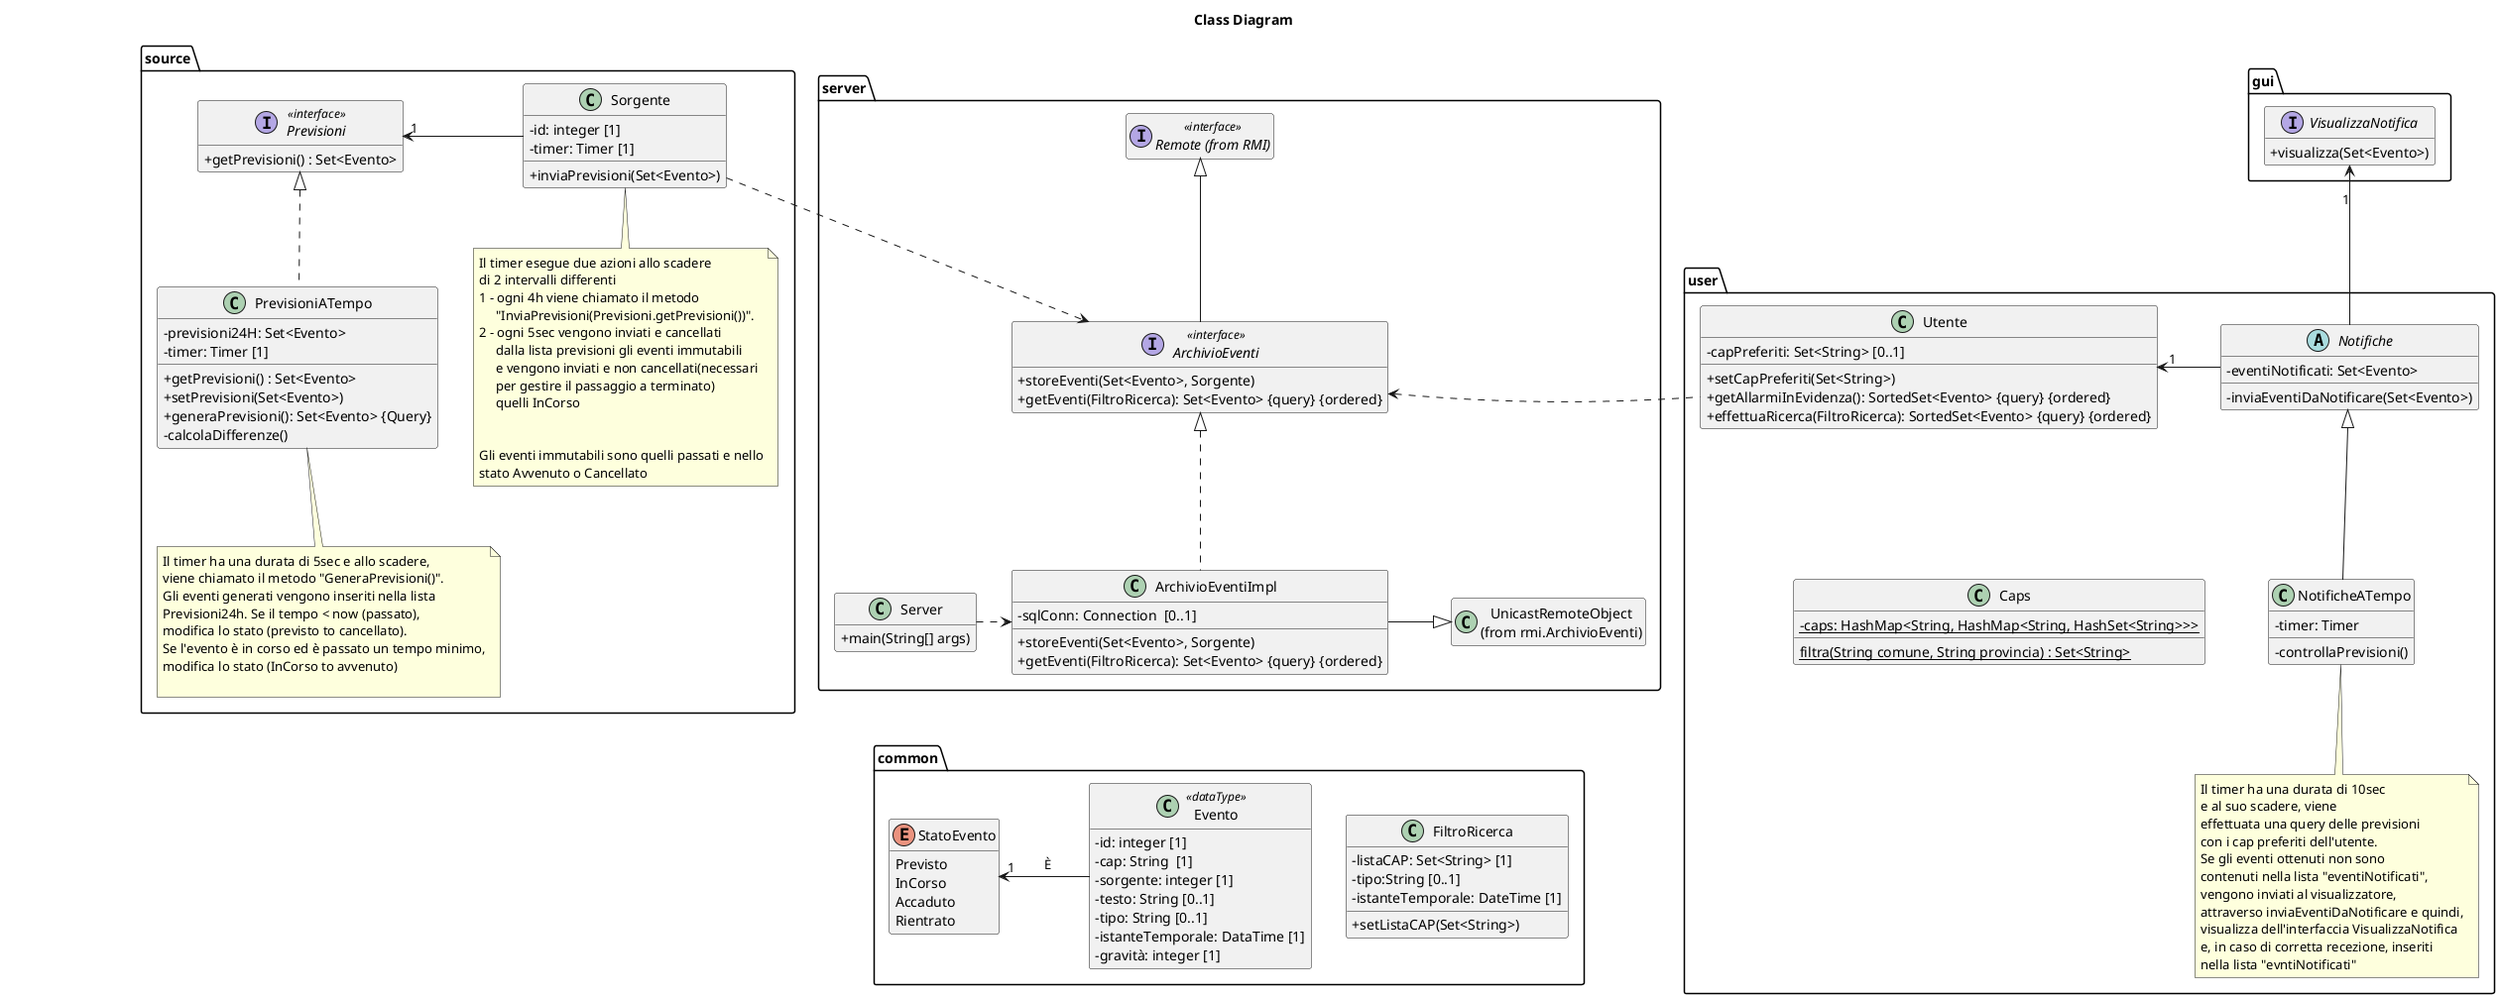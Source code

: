 @startuml
title Class Diagram
package source {
    interface Previsioni<<interface>> {
        + getPrevisioni() : Set<Evento>
    }

    class PrevisioniATempo {
        - previsioni24H: Set<Evento>
        - timer: Timer [1]
        + getPrevisioni() : Set<Evento>
        + setPrevisioni(Set<Evento>)
        + generaPrevisioni(): Set<Evento> {Query}
        - calcolaDifferenze()
    }

    class Sorgente {
        - id: integer [1]
        - timer: Timer [1]
        + inviaPrevisioni(Set<Evento>)
    }
    note bottom of Sorgente: Il timer esegue due azioni allo scadere\ndi 2 intervalli differenti\n1 - ogni 4h viene chiamato il metodo\n     "InviaPrevisioni(Previsioni.getPrevisioni())".\n2 - ogni 5sec vengono inviati e cancellati\n     dalla lista previsioni gli eventi immutabili\n     e vengono inviati e non cancellati(necessari\n     per gestire il passaggio a terminato)\n     quelli InCorso\n\n\nGli eventi immutabili sono quelli passati e nello\nstato Avvenuto o Cancellato      
    note bottom of PrevisioniATempo: Il timer ha una durata di 5sec e allo scadere,\nviene chiamato il metodo "GeneraPrevisioni()".\nGli eventi generati vengono inseriti nella lista\nPrevisioni24h. Se il tempo < now (passato),\nmodifica lo stato (previsto to cancellato).\nSe l'evento è in corso ed è passato un tempo minimo,\nmodifica lo stato (InCorso to avvenuto)\n

    Previsioni "1" <- Sorgente : \t\t\t
    Previsioni <|.. PrevisioniATempo
}

package server{
    interface "Remote (from RMI)" as Remote <<interface>>

    interface ArchivioEventi<<interface>> {
        + storeEventi(Set<Evento>, Sorgente)
        + getEventi(FiltroRicerca): Set<Evento> {query} {ordered}
    }

    class ArchivioEventiImpl {
        - sqlConn: Connection  [0..1]
        + storeEventi(Set<Evento>, Sorgente)
        + getEventi(FiltroRicerca): Set<Evento> {query} {ordered}
    }

    class "UnicastRemoteObject\n(from rmi.ArchivioEventi)" as UnicastRemoteObject

    class Server {
        + main(String[] args)
    }

    Remote <|-- ArchivioEventi
    ArchivioEventi <|.. ArchivioEventiImpl
    ArchivioEventiImpl -|> UnicastRemoteObject :\t
    Server .> ArchivioEventiImpl
}

Sorgente .> ArchivioEventi

package user {
    class Utente {
        - capPreferiti: Set<String> [0..1]
        + setCapPreferiti(Set<String>)
        + getAllarmiInEvidenza(): SortedSet<Evento> {query} {ordered}
        + effettuaRicerca(FiltroRicerca): SortedSet<Evento> {query} {ordered}
    }

    abstract Notifiche {
        - eventiNotificati: Set<Evento>
        - inviaEventiDaNotificare(Set<Evento>)
    }

    class NotificheATempo {
        - timer: Timer
        - controllaPrevisioni()
    }
    note bottom of NotificheATempo: Il timer ha una durata di 10sec\ne al suo scadere, viene\neffettuata una query delle previsioni\ncon i cap preferiti dell'utente.\nSe gli eventi ottenuti non sono\ncontenuti nella lista "eventiNotificati",\nvengono inviati al visualizzatore,\nattraverso inviaEventiDaNotificare e quindi,\nvisualizza dell'interfaccia VisualizzaNotifica\ne, in caso di corretta recezione, inseriti\nnella lista "evntiNotificati"

    class Caps {
        - {static} caps: HashMap<String, HashMap<String, HashSet<String>>>
        {static} filtra(String comune, String provincia) : Set<String>
    }

    Utente " 1" <- Notifiche :\t
    Notifiche <|-- NotificheATempo
}

ArchivioEventi <. Utente

package common {
    enum StatoEvento {
        Previsto
        InCorso
        Accaduto
        Rientrato
    }

    class Evento<<dataType>> {
        - id: integer [1]
        - cap: String  [1]
        - sorgente: integer [1]
        - testo: String [0..1]
        - tipo: String [0..1]
        - istanteTemporale: DataTime [1]
        - gravità: integer [1]
    }

    StatoEvento "1" <- Evento: \tÈ\t

    class FiltroRicerca {
        - listaCAP: Set<String> [1]
        - tipo:String [0..1]
        - istanteTemporale: DateTime [1]
        + setListaCAP(Set<String>)
    }
}

package gui {
    interface VisualizzaNotifica {
        + visualizza(Set<Evento>)
    }
}

VisualizzaNotifica "\n1" <-- Notifiche

'Layout only
hide empty members
skinparam classAttributeIconSize 0
Sorgente -[hidden]--- StatoEvento
ArchivioEventi .[hidden].> Server
ArchivioEventiImpl .[hidden].> Evento
Notifiche .[hidden].> FiltroRicerca
Caps -[hidden]> NotificheATempo: \t

@enduml